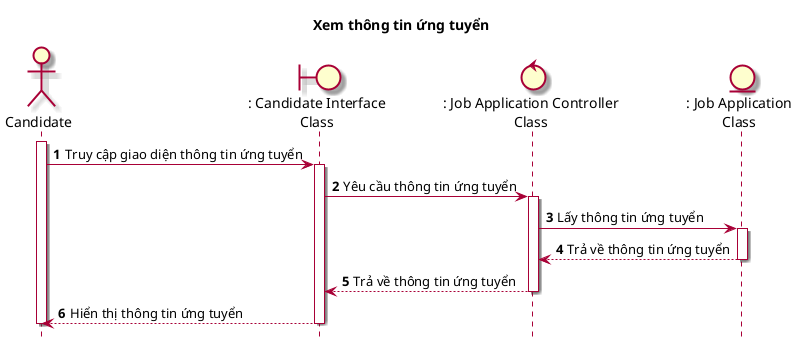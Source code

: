@startuml SeqXemThongTinUngTuyen

skin rose
hide footbox
title Xem thông tin ứng tuyển

actor Candidate as candidate
boundary ": Candidate Interface\nClass" as candidateInterface
control ": Job Application Controller\nClass" as jobApplicationController
entity ": Job Application\nClass" as jobApplication

autonumber
candidate++
candidate -> candidateInterface++: Truy cập giao diện thông tin ứng tuyển
candidateInterface -> jobApplicationController++: Yêu cầu thông tin ứng tuyển
jobApplicationController -> jobApplication++: Lấy thông tin ứng tuyển
jobApplication --> jobApplicationController--: Trả về thông tin ứng tuyển
jobApplicationController --> candidateInterface--: Trả về thông tin ứng tuyển
candidateInterface --> candidate--: Hiển thị thông tin ứng tuyển
candidate--

@enduml